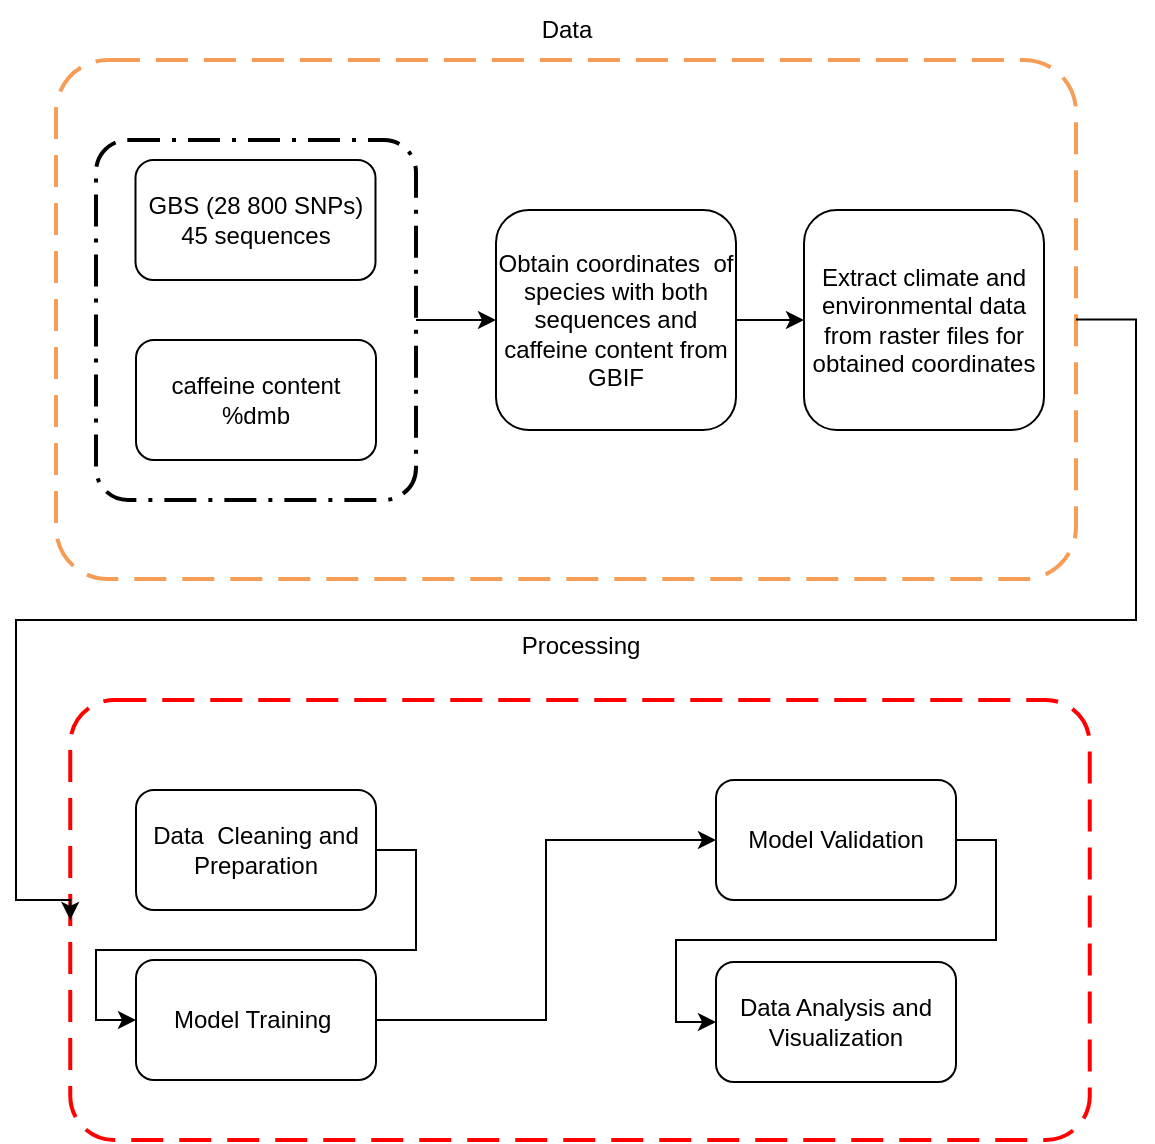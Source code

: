 <mxfile version="24.7.17" pages="2">
  <diagram id="gmaB61DI3lc4CMkoKm4M" name="overview">
    <mxGraphModel dx="1146" dy="766" grid="1" gridSize="10" guides="1" tooltips="1" connect="1" arrows="1" fold="1" page="1" pageScale="1" pageWidth="827" pageHeight="1169" math="0" shadow="0">
      <root>
        <mxCell id="0" />
        <mxCell id="1" parent="0" />
        <mxCell id="IRoSKinDtgUX_LJETnD4-5" style="edgeStyle=orthogonalEdgeStyle;rounded=0;orthogonalLoop=1;jettySize=auto;html=1;exitX=1;exitY=0.5;exitDx=0;exitDy=0;entryX=0;entryY=0.5;entryDx=0;entryDy=0;" parent="1" source="IRoSKinDtgUX_LJETnD4-1" target="IRoSKinDtgUX_LJETnD4-4" edge="1">
          <mxGeometry relative="1" as="geometry" />
        </mxCell>
        <mxCell id="IRoSKinDtgUX_LJETnD4-1" value="" style="rounded=1;arcSize=10;dashed=1;fillColor=none;gradientColor=none;dashPattern=8 3 1 3;strokeWidth=2;" parent="1" vertex="1">
          <mxGeometry x="60" y="260" width="160" height="180" as="geometry" />
        </mxCell>
        <mxCell id="IRoSKinDtgUX_LJETnD4-2" value="GBS (28 800 SNPs)&lt;div&gt;45 sequences&lt;/div&gt;" style="rounded=1;whiteSpace=wrap;html=1;" parent="1" vertex="1">
          <mxGeometry x="79.75" y="270" width="120" height="60" as="geometry" />
        </mxCell>
        <mxCell id="IRoSKinDtgUX_LJETnD4-3" value="caffeine content %dmb" style="rounded=1;whiteSpace=wrap;html=1;" parent="1" vertex="1">
          <mxGeometry x="80" y="360" width="120" height="60" as="geometry" />
        </mxCell>
        <mxCell id="IRoSKinDtgUX_LJETnD4-7" value="" style="edgeStyle=orthogonalEdgeStyle;rounded=0;orthogonalLoop=1;jettySize=auto;html=1;" parent="1" source="IRoSKinDtgUX_LJETnD4-4" target="IRoSKinDtgUX_LJETnD4-6" edge="1">
          <mxGeometry relative="1" as="geometry" />
        </mxCell>
        <mxCell id="IRoSKinDtgUX_LJETnD4-4" value="Obtain coordinates&amp;nbsp; of species with both sequences and caffeine content from GBIF" style="rounded=1;whiteSpace=wrap;html=1;" parent="1" vertex="1">
          <mxGeometry x="260" y="295" width="120" height="110" as="geometry" />
        </mxCell>
        <mxCell id="IRoSKinDtgUX_LJETnD4-6" value="Extract climate and environmental data from raster files for obtained coordinates" style="rounded=1;whiteSpace=wrap;html=1;" parent="1" vertex="1">
          <mxGeometry x="414" y="295" width="120" height="110" as="geometry" />
        </mxCell>
        <mxCell id="IRoSKinDtgUX_LJETnD4-8" value="" style="rounded=1;arcSize=10;dashed=1;strokeColor=#F59D56;fillColor=none;gradientColor=none;dashPattern=8 4;strokeWidth=2;" parent="1" vertex="1">
          <mxGeometry x="40" y="220" width="510" height="259.5" as="geometry" />
        </mxCell>
        <mxCell id="IRoSKinDtgUX_LJETnD4-9" value="Data" style="text;html=1;align=center;verticalAlign=middle;resizable=0;points=[];autosize=1;strokeColor=none;fillColor=none;" parent="1" vertex="1">
          <mxGeometry x="270" y="190" width="50" height="30" as="geometry" />
        </mxCell>
        <mxCell id="IRoSKinDtgUX_LJETnD4-10" value="" style="rounded=1;arcSize=10;dashed=1;strokeColor=#ff0000;fillColor=none;gradientColor=none;dashPattern=8 4;strokeWidth=2;" parent="1" vertex="1">
          <mxGeometry x="47.13" y="540" width="509.75" height="220" as="geometry" />
        </mxCell>
        <mxCell id="IRoSKinDtgUX_LJETnD4-11" style="edgeStyle=orthogonalEdgeStyle;rounded=0;orthogonalLoop=1;jettySize=auto;html=1;exitX=1;exitY=0.5;exitDx=0;exitDy=0;entryX=0;entryY=0.5;entryDx=0;entryDy=0;" parent="1" source="IRoSKinDtgUX_LJETnD4-8" target="IRoSKinDtgUX_LJETnD4-10" edge="1">
          <mxGeometry relative="1" as="geometry">
            <Array as="points">
              <mxPoint x="580" y="350" />
              <mxPoint x="580" y="500" />
              <mxPoint x="20" y="500" />
              <mxPoint x="20" y="640" />
            </Array>
          </mxGeometry>
        </mxCell>
        <mxCell id="IRoSKinDtgUX_LJETnD4-12" value="Processing" style="text;html=1;align=center;verticalAlign=middle;resizable=0;points=[];autosize=1;strokeColor=none;fillColor=none;" parent="1" vertex="1">
          <mxGeometry x="262" y="498" width="80" height="30" as="geometry" />
        </mxCell>
        <mxCell id="IRoSKinDtgUX_LJETnD4-18" style="edgeStyle=orthogonalEdgeStyle;rounded=0;orthogonalLoop=1;jettySize=auto;html=1;exitX=1;exitY=0.5;exitDx=0;exitDy=0;entryX=0;entryY=0.5;entryDx=0;entryDy=0;" parent="1" source="IRoSKinDtgUX_LJETnD4-13" target="IRoSKinDtgUX_LJETnD4-15" edge="1">
          <mxGeometry relative="1" as="geometry" />
        </mxCell>
        <mxCell id="IRoSKinDtgUX_LJETnD4-13" value="Data&amp;nbsp; Cleaning and Preparation" style="rounded=1;whiteSpace=wrap;html=1;" parent="1" vertex="1">
          <mxGeometry x="80" y="585" width="120" height="60" as="geometry" />
        </mxCell>
        <mxCell id="IRoSKinDtgUX_LJETnD4-19" style="edgeStyle=orthogonalEdgeStyle;rounded=0;orthogonalLoop=1;jettySize=auto;html=1;exitX=1;exitY=0.5;exitDx=0;exitDy=0;entryX=0;entryY=0.5;entryDx=0;entryDy=0;" parent="1" source="IRoSKinDtgUX_LJETnD4-15" target="IRoSKinDtgUX_LJETnD4-16" edge="1">
          <mxGeometry relative="1" as="geometry" />
        </mxCell>
        <mxCell id="IRoSKinDtgUX_LJETnD4-15" value="Model Training&amp;nbsp;" style="rounded=1;whiteSpace=wrap;html=1;" parent="1" vertex="1">
          <mxGeometry x="80" y="670" width="120" height="60" as="geometry" />
        </mxCell>
        <mxCell id="IRoSKinDtgUX_LJETnD4-20" style="edgeStyle=orthogonalEdgeStyle;rounded=0;orthogonalLoop=1;jettySize=auto;html=1;exitX=1;exitY=0.5;exitDx=0;exitDy=0;entryX=0;entryY=0.5;entryDx=0;entryDy=0;" parent="1" source="IRoSKinDtgUX_LJETnD4-16" target="IRoSKinDtgUX_LJETnD4-17" edge="1">
          <mxGeometry relative="1" as="geometry" />
        </mxCell>
        <mxCell id="IRoSKinDtgUX_LJETnD4-16" value="Model Validation" style="rounded=1;whiteSpace=wrap;html=1;" parent="1" vertex="1">
          <mxGeometry x="370" y="580" width="120" height="60" as="geometry" />
        </mxCell>
        <mxCell id="IRoSKinDtgUX_LJETnD4-17" value="Data Analysis and Visualization" style="rounded=1;whiteSpace=wrap;html=1;" parent="1" vertex="1">
          <mxGeometry x="370" y="671" width="120" height="60" as="geometry" />
        </mxCell>
      </root>
    </mxGraphModel>
  </diagram>
  <diagram id="NmlYhmoHFpaeT-wqFuiw" name="scripts">
    <mxGraphModel dx="1973" dy="766" grid="1" gridSize="10" guides="1" tooltips="1" connect="1" arrows="1" fold="1" page="1" pageScale="1" pageWidth="827" pageHeight="1169" math="0" shadow="0">
      <root>
        <mxCell id="0" />
        <mxCell id="1" parent="0" />
        <mxCell id="UDQ5el_nEQXUoblFjsOZ-1" value="attribute_analysis" style="rounded=1;whiteSpace=wrap;html=1;" vertex="1" parent="1">
          <mxGeometry x="50" y="390" width="120" height="60" as="geometry" />
        </mxCell>
        <mxCell id="UDQ5el_nEQXUoblFjsOZ-4" value="" style="edgeStyle=orthogonalEdgeStyle;rounded=0;orthogonalLoop=1;jettySize=auto;html=1;" edge="1" parent="1">
          <mxGeometry relative="1" as="geometry">
            <mxPoint x="270" y="155" as="sourcePoint" />
            <mxPoint x="510" y="280" as="targetPoint" />
          </mxGeometry>
        </mxCell>
        <mxCell id="UDQ5el_nEQXUoblFjsOZ-12" value="&lt;span style=&quot;text-wrap: nowrap; background-color: rgb(255, 255, 255);&quot;&gt;coll_caff_node_collection&lt;/span&gt;" style="shape=document;whiteSpace=wrap;html=1;boundedLbl=1;dashed=0;flipH=1;" vertex="1" parent="1">
          <mxGeometry x="650" y="310" width="100" height="70" as="geometry" />
        </mxCell>
        <mxCell id="UDQ5el_nEQXUoblFjsOZ-13" value="caff_content" style="shape=document;whiteSpace=wrap;html=1;boundedLbl=1;dashed=0;flipH=1;" vertex="1" parent="1">
          <mxGeometry x="650" y="440" width="100" height="70" as="geometry" />
        </mxCell>
        <mxCell id="UDQ5el_nEQXUoblFjsOZ-14" value="madaclim_collection_creation" style="rounded=1;whiteSpace=wrap;html=1;" vertex="1" parent="1">
          <mxGeometry x="70" y="205" width="170" height="61" as="geometry" />
        </mxCell>
        <mxCell id="UDQ5el_nEQXUoblFjsOZ-16" value="" style="shape=document;whiteSpace=wrap;html=1;boundedLbl=1;dashed=0;flipH=1;" vertex="1" parent="1">
          <mxGeometry x="400" y="620" width="100" height="70" as="geometry" />
        </mxCell>
        <mxCell id="UDQ5el_nEQXUoblFjsOZ-17" value="" style="shape=document;whiteSpace=wrap;html=1;boundedLbl=1;dashed=0;flipH=1;" vertex="1" parent="1">
          <mxGeometry x="570" y="650" width="100" height="70" as="geometry" />
        </mxCell>
        <mxCell id="UDQ5el_nEQXUoblFjsOZ-18" value="" style="shape=document;whiteSpace=wrap;html=1;boundedLbl=1;dashed=0;flipH=1;" vertex="1" parent="1">
          <mxGeometry x="300" y="710" width="100" height="70" as="geometry" />
        </mxCell>
        <mxCell id="UDQ5el_nEQXUoblFjsOZ-42" style="edgeStyle=orthogonalEdgeStyle;rounded=0;orthogonalLoop=1;jettySize=auto;html=1;entryX=0;entryY=0.5;entryDx=0;entryDy=0;" edge="1" parent="1" source="UDQ5el_nEQXUoblFjsOZ-19" target="UDQ5el_nEQXUoblFjsOZ-14">
          <mxGeometry relative="1" as="geometry" />
        </mxCell>
        <mxCell id="UDQ5el_nEQXUoblFjsOZ-19" value="&lt;span style=&quot;text-wrap: nowrap; background-color: rgb(255, 255, 255);&quot;&gt;node_names&lt;/span&gt;" style="shape=document;whiteSpace=wrap;html=1;boundedLbl=1;dashed=0;flipH=1;" vertex="1" parent="1">
          <mxGeometry x="-145" y="201" width="90" height="70" as="geometry" />
        </mxCell>
        <mxCell id="UDQ5el_nEQXUoblFjsOZ-20" value="&lt;span style=&quot;color: rgb(0, 0, 0); font-family: Helvetica; font-size: 12px; font-style: normal; font-variant-ligatures: normal; font-variant-caps: normal; font-weight: 400; letter-spacing: normal; orphans: 2; text-align: center; text-indent: 0px; text-transform: none; widows: 2; word-spacing: 0px; -webkit-text-stroke-width: 0px; white-space: normal; background-color: rgb(251, 251, 251); text-decoration-thickness: initial; text-decoration-style: initial; text-decoration-color: initial; display: inline !important; float: none;&quot;&gt;managing_outliers&lt;/span&gt;" style="rounded=1;whiteSpace=wrap;html=1;" vertex="1" parent="1">
          <mxGeometry x="350" y="470" width="120" height="60" as="geometry" />
        </mxCell>
        <UserObject label="add_caff_class_to_collection.ipynb" link="&#xa;add_caff_class_to_collection.ipynb&lt;div style=&quot;forced-color-adjust: none;&quot;&gt;&lt;br style=&quot;forced-color-adjust: none; color: rgb(35, 47, 62); font-family: Helvetica; font-size: 12px; font-style: normal; font-variant-ligatures: normal; font-variant-caps: normal; font-weight: 400; letter-spacing: normal; orphans: 2; text-align: center; text-indent: 0px; text-transform: none; widows: 2; word-spacing: 0px; -webkit-text-stroke-width: 0px; white-space: nowrap; background-color: rgb(251, 251, 251); text-decoration-thickness: initial; text-decoration-style: initial; text-decoration-color: initial;&quot;&gt;&#xa;&#xa;&lt;/div&gt;" id="UDQ5el_nEQXUoblFjsOZ-21">
          <mxCell style="rounded=1;whiteSpace=wrap;html=1;" vertex="1" parent="1">
            <mxGeometry x="260" y="270" width="210" height="60" as="geometry" />
          </mxCell>
        </UserObject>
        <mxCell id="UDQ5el_nEQXUoblFjsOZ-30" value="" style="group" vertex="1" connectable="0" parent="1">
          <mxGeometry x="510" y="20" width="60" height="80" as="geometry" />
        </mxCell>
        <mxCell id="UDQ5el_nEQXUoblFjsOZ-23" value="" style="shape=cylinder3;whiteSpace=wrap;html=1;boundedLbl=1;backgroundOutline=1;size=15;" vertex="1" parent="UDQ5el_nEQXUoblFjsOZ-30">
          <mxGeometry width="60" height="80" as="geometry" />
        </mxCell>
        <mxCell id="UDQ5el_nEQXUoblFjsOZ-29" value="madaclim_current.tif" style="shape=image;html=1;verticalAlign=top;verticalLabelPosition=bottom;labelBackgroundColor=#ffffff;imageAspect=0;aspect=fixed;image=https://cdn4.iconfinder.com/data/icons/social-media-2273/64/online_network_social_media-128.png" vertex="1" parent="UDQ5el_nEQXUoblFjsOZ-30">
          <mxGeometry y="25" width="60" height="60" as="geometry" />
        </mxCell>
        <mxCell id="UDQ5el_nEQXUoblFjsOZ-31" value="" style="group" vertex="1" connectable="0" parent="1">
          <mxGeometry x="335" y="20" width="60" height="80" as="geometry" />
        </mxCell>
        <mxCell id="UDQ5el_nEQXUoblFjsOZ-22" value="" style="shape=cylinder3;whiteSpace=wrap;html=1;boundedLbl=1;backgroundOutline=1;size=15;" vertex="1" parent="UDQ5el_nEQXUoblFjsOZ-31">
          <mxGeometry width="60" height="80" as="geometry" />
        </mxCell>
        <mxCell id="UDQ5el_nEQXUoblFjsOZ-28" value="madaclim_enviro.tif" style="shape=image;html=1;verticalAlign=top;verticalLabelPosition=bottom;labelBackgroundColor=#ffffff;imageAspect=0;aspect=fixed;image=https://cdn4.iconfinder.com/data/icons/social-media-2273/64/online_network_social_media-128.png" vertex="1" parent="UDQ5el_nEQXUoblFjsOZ-31">
          <mxGeometry y="26" width="60" height="60" as="geometry" />
        </mxCell>
        <mxCell id="UDQ5el_nEQXUoblFjsOZ-33" value="" style="group" vertex="1" connectable="0" parent="1">
          <mxGeometry x="140" y="20" width="60" height="80" as="geometry" />
        </mxCell>
        <mxCell id="UDQ5el_nEQXUoblFjsOZ-15" value="" style="shape=cylinder3;whiteSpace=wrap;html=1;boundedLbl=1;backgroundOutline=1;size=15;" vertex="1" parent="UDQ5el_nEQXUoblFjsOZ-33">
          <mxGeometry width="60" height="80" as="geometry" />
        </mxCell>
        <mxCell id="UDQ5el_nEQXUoblFjsOZ-32" value="GBIF" style="shape=image;html=1;verticalAlign=top;verticalLabelPosition=bottom;labelBackgroundColor=#ffffff;imageAspect=0;aspect=fixed;image=https://cdn0.iconfinder.com/data/icons/winter-lollipop/128/Map.png" vertex="1" parent="UDQ5el_nEQXUoblFjsOZ-33">
          <mxGeometry x="10" y="34" width="40" height="40" as="geometry" />
        </mxCell>
        <mxCell id="UDQ5el_nEQXUoblFjsOZ-35" value="GBS" style="group" vertex="1" connectable="0" parent="1">
          <mxGeometry x="-130" y="20" width="60" height="80" as="geometry" />
        </mxCell>
        <mxCell id="UDQ5el_nEQXUoblFjsOZ-34" value="&lt;div&gt;&lt;br&gt;&lt;/div&gt;&lt;div&gt;&lt;br&gt;&lt;/div&gt;&lt;div&gt;&lt;br&gt;&lt;/div&gt;&lt;div&gt;&lt;br&gt;&lt;/div&gt;&lt;div&gt;&lt;br&gt;&lt;/div&gt;GBS" style="shape=cylinder3;whiteSpace=wrap;html=1;boundedLbl=1;backgroundOutline=1;size=15;" vertex="1" parent="UDQ5el_nEQXUoblFjsOZ-35">
          <mxGeometry width="60" height="80" as="geometry" />
        </mxCell>
        <mxCell id="UDQ5el_nEQXUoblFjsOZ-24" value="" style="sketch=0;outlineConnect=0;fontColor=#232F3E;gradientColor=none;fillColor=#8C4FFF;strokeColor=none;dashed=0;verticalLabelPosition=bottom;verticalAlign=top;align=center;html=1;fontSize=12;fontStyle=0;aspect=fixed;pointerEvents=1;shape=mxgraph.aws4.virtual_router;" vertex="1" parent="UDQ5el_nEQXUoblFjsOZ-35">
          <mxGeometry x="11" y="34" width="38" height="38" as="geometry" />
        </mxCell>
        <mxCell id="UDQ5el_nEQXUoblFjsOZ-41" value="" style="edgeStyle=orthogonalEdgeStyle;rounded=0;orthogonalLoop=1;jettySize=auto;html=1;" edge="1" parent="1" source="UDQ5el_nEQXUoblFjsOZ-24" target="UDQ5el_nEQXUoblFjsOZ-19">
          <mxGeometry relative="1" as="geometry" />
        </mxCell>
      </root>
    </mxGraphModel>
  </diagram>
</mxfile>
